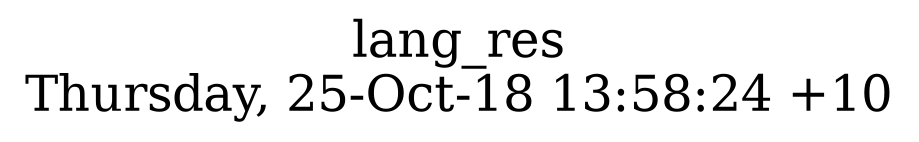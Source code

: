 digraph G {
fontsize="24";
label="lang_res\nThursday, 25-Oct-18 13:58:24 +10";
nojustify=true;
ordering=out;
rankdir=LR;
size="30";
}
